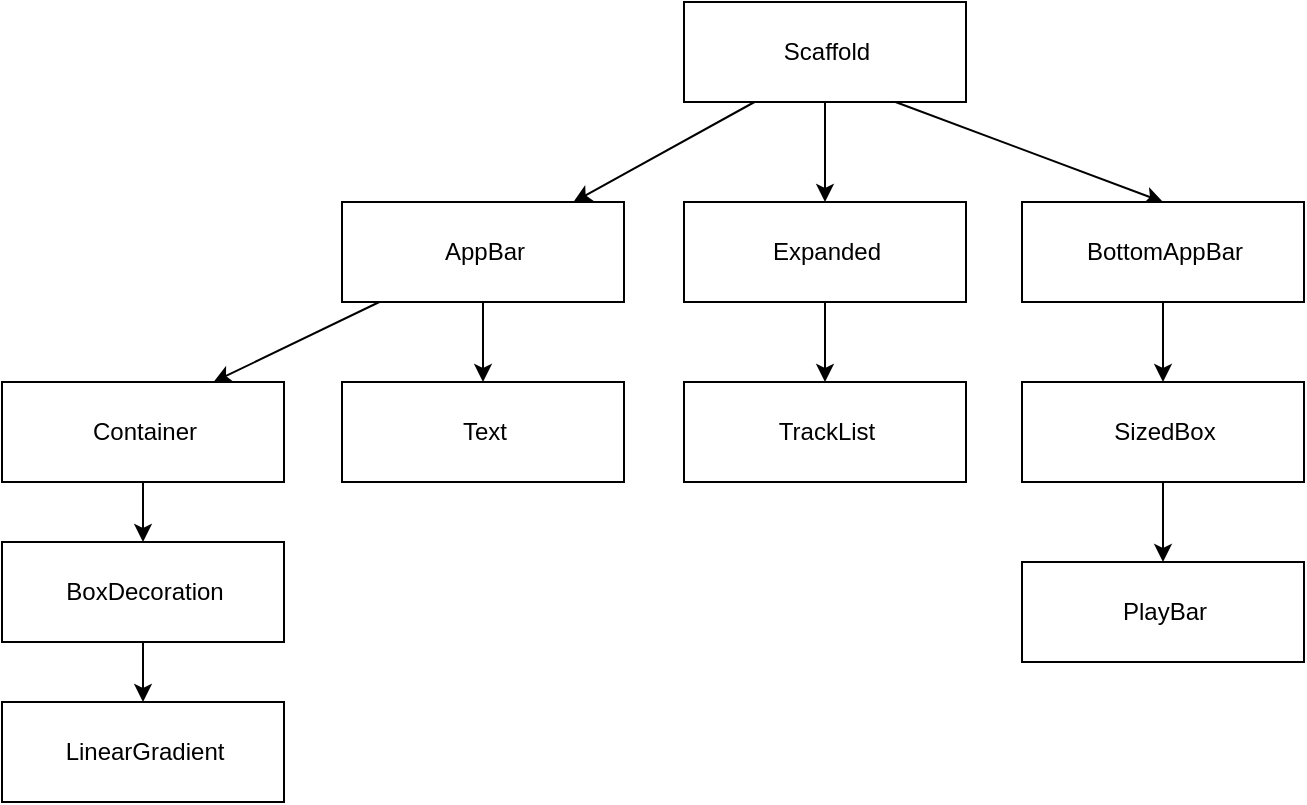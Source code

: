 <mxfile version="18.0.3" type="device"><diagram id="PivsbdY1pP6fI0BvHePQ" name="Page-1"><mxGraphModel dx="1673" dy="918" grid="1" gridSize="10" guides="1" tooltips="1" connect="1" arrows="1" fold="1" page="1" pageScale="1" pageWidth="827" pageHeight="1169" math="0" shadow="0"><root><mxCell id="0"/><mxCell id="1" parent="0"/><mxCell id="7b3UvTE9hPnXHwagYoxE-29" style="edgeStyle=none;rounded=0;orthogonalLoop=1;jettySize=auto;html=1;exitX=0.25;exitY=1;exitDx=0;exitDy=0;" edge="1" parent="1" source="7b3UvTE9hPnXHwagYoxE-1" target="7b3UvTE9hPnXHwagYoxE-4"><mxGeometry relative="1" as="geometry"/></mxCell><mxCell id="7b3UvTE9hPnXHwagYoxE-30" style="edgeStyle=none;rounded=0;orthogonalLoop=1;jettySize=auto;html=1;entryX=0.5;entryY=0;entryDx=0;entryDy=0;exitX=0.75;exitY=1;exitDx=0;exitDy=0;" edge="1" parent="1" source="7b3UvTE9hPnXHwagYoxE-1" target="7b3UvTE9hPnXHwagYoxE-138"><mxGeometry relative="1" as="geometry"><mxPoint x="566.25" y="220" as="targetPoint"/></mxGeometry></mxCell><mxCell id="7b3UvTE9hPnXHwagYoxE-141" style="edgeStyle=none;rounded=0;orthogonalLoop=1;jettySize=auto;html=1;entryX=0.5;entryY=0;entryDx=0;entryDy=0;" edge="1" parent="1" source="7b3UvTE9hPnXHwagYoxE-1" target="7b3UvTE9hPnXHwagYoxE-20"><mxGeometry relative="1" as="geometry"/></mxCell><mxCell id="7b3UvTE9hPnXHwagYoxE-1" value="Scaffold" style="html=1;" vertex="1" parent="1"><mxGeometry x="391" y="120" width="141" height="50" as="geometry"/></mxCell><mxCell id="7b3UvTE9hPnXHwagYoxE-3" style="edgeStyle=none;rounded=0;orthogonalLoop=1;jettySize=auto;html=1;entryX=0.75;entryY=0;entryDx=0;entryDy=0;" edge="1" parent="1" source="7b3UvTE9hPnXHwagYoxE-4" target="7b3UvTE9hPnXHwagYoxE-11"><mxGeometry relative="1" as="geometry"/></mxCell><mxCell id="7b3UvTE9hPnXHwagYoxE-17" style="rounded=0;orthogonalLoop=1;jettySize=auto;html=1;entryX=0.5;entryY=0;entryDx=0;entryDy=0;" edge="1" parent="1" source="7b3UvTE9hPnXHwagYoxE-4" target="7b3UvTE9hPnXHwagYoxE-31"><mxGeometry relative="1" as="geometry"/></mxCell><mxCell id="7b3UvTE9hPnXHwagYoxE-4" value="AppBar" style="html=1;" vertex="1" parent="1"><mxGeometry x="220" y="220" width="141" height="50" as="geometry"/></mxCell><mxCell id="7b3UvTE9hPnXHwagYoxE-5" style="edgeStyle=none;rounded=0;orthogonalLoop=1;jettySize=auto;html=1;" edge="1" parent="1" source="7b3UvTE9hPnXHwagYoxE-6" target="7b3UvTE9hPnXHwagYoxE-13"><mxGeometry relative="1" as="geometry"/></mxCell><mxCell id="7b3UvTE9hPnXHwagYoxE-6" value="BoxDecoration" style="html=1;" vertex="1" parent="1"><mxGeometry x="50" y="390" width="141" height="50" as="geometry"/></mxCell><mxCell id="7b3UvTE9hPnXHwagYoxE-14" style="edgeStyle=orthogonalEdgeStyle;rounded=0;orthogonalLoop=1;jettySize=auto;html=1;entryX=0.5;entryY=0;entryDx=0;entryDy=0;" edge="1" parent="1" source="7b3UvTE9hPnXHwagYoxE-11" target="7b3UvTE9hPnXHwagYoxE-6"><mxGeometry relative="1" as="geometry"/></mxCell><mxCell id="7b3UvTE9hPnXHwagYoxE-11" value="Container" style="html=1;" vertex="1" parent="1"><mxGeometry x="50" y="310" width="141" height="50" as="geometry"/></mxCell><mxCell id="7b3UvTE9hPnXHwagYoxE-13" value="LinearGradient" style="html=1;" vertex="1" parent="1"><mxGeometry x="50" y="470" width="141" height="50" as="geometry"/></mxCell><mxCell id="7b3UvTE9hPnXHwagYoxE-19" style="edgeStyle=none;rounded=0;orthogonalLoop=1;jettySize=auto;html=1;exitX=0.5;exitY=1;exitDx=0;exitDy=0;entryX=0.5;entryY=0;entryDx=0;entryDy=0;" edge="1" parent="1" source="7b3UvTE9hPnXHwagYoxE-20" target="7b3UvTE9hPnXHwagYoxE-26"><mxGeometry relative="1" as="geometry"><mxPoint x="460.5" y="310" as="targetPoint"/></mxGeometry></mxCell><mxCell id="7b3UvTE9hPnXHwagYoxE-20" value="Expanded" style="html=1;" vertex="1" parent="1"><mxGeometry x="391" y="220" width="141" height="50" as="geometry"/></mxCell><mxCell id="7b3UvTE9hPnXHwagYoxE-140" style="edgeStyle=none;rounded=0;orthogonalLoop=1;jettySize=auto;html=1;entryX=0.5;entryY=0;entryDx=0;entryDy=0;" edge="1" parent="1" source="7b3UvTE9hPnXHwagYoxE-24" target="7b3UvTE9hPnXHwagYoxE-64"><mxGeometry relative="1" as="geometry"/></mxCell><mxCell id="7b3UvTE9hPnXHwagYoxE-24" value="SizedBox" style="html=1;" vertex="1" parent="1"><mxGeometry x="560" y="310" width="141" height="50" as="geometry"/></mxCell><mxCell id="7b3UvTE9hPnXHwagYoxE-26" value="TrackList" style="html=1;" vertex="1" parent="1"><mxGeometry x="391" y="310" width="141" height="50" as="geometry"/></mxCell><mxCell id="7b3UvTE9hPnXHwagYoxE-31" value="Text" style="html=1;" vertex="1" parent="1"><mxGeometry x="220" y="310" width="141" height="50" as="geometry"/></mxCell><mxCell id="7b3UvTE9hPnXHwagYoxE-64" value="PlayBar" style="html=1;" vertex="1" parent="1"><mxGeometry x="560" y="400" width="141" height="50" as="geometry"/></mxCell><mxCell id="7b3UvTE9hPnXHwagYoxE-139" style="edgeStyle=none;rounded=0;orthogonalLoop=1;jettySize=auto;html=1;entryX=0.5;entryY=0;entryDx=0;entryDy=0;" edge="1" parent="1" source="7b3UvTE9hPnXHwagYoxE-138" target="7b3UvTE9hPnXHwagYoxE-24"><mxGeometry relative="1" as="geometry"/></mxCell><mxCell id="7b3UvTE9hPnXHwagYoxE-138" value="BottomAppBar" style="html=1;" vertex="1" parent="1"><mxGeometry x="560" y="220" width="141" height="50" as="geometry"/></mxCell></root></mxGraphModel></diagram></mxfile>